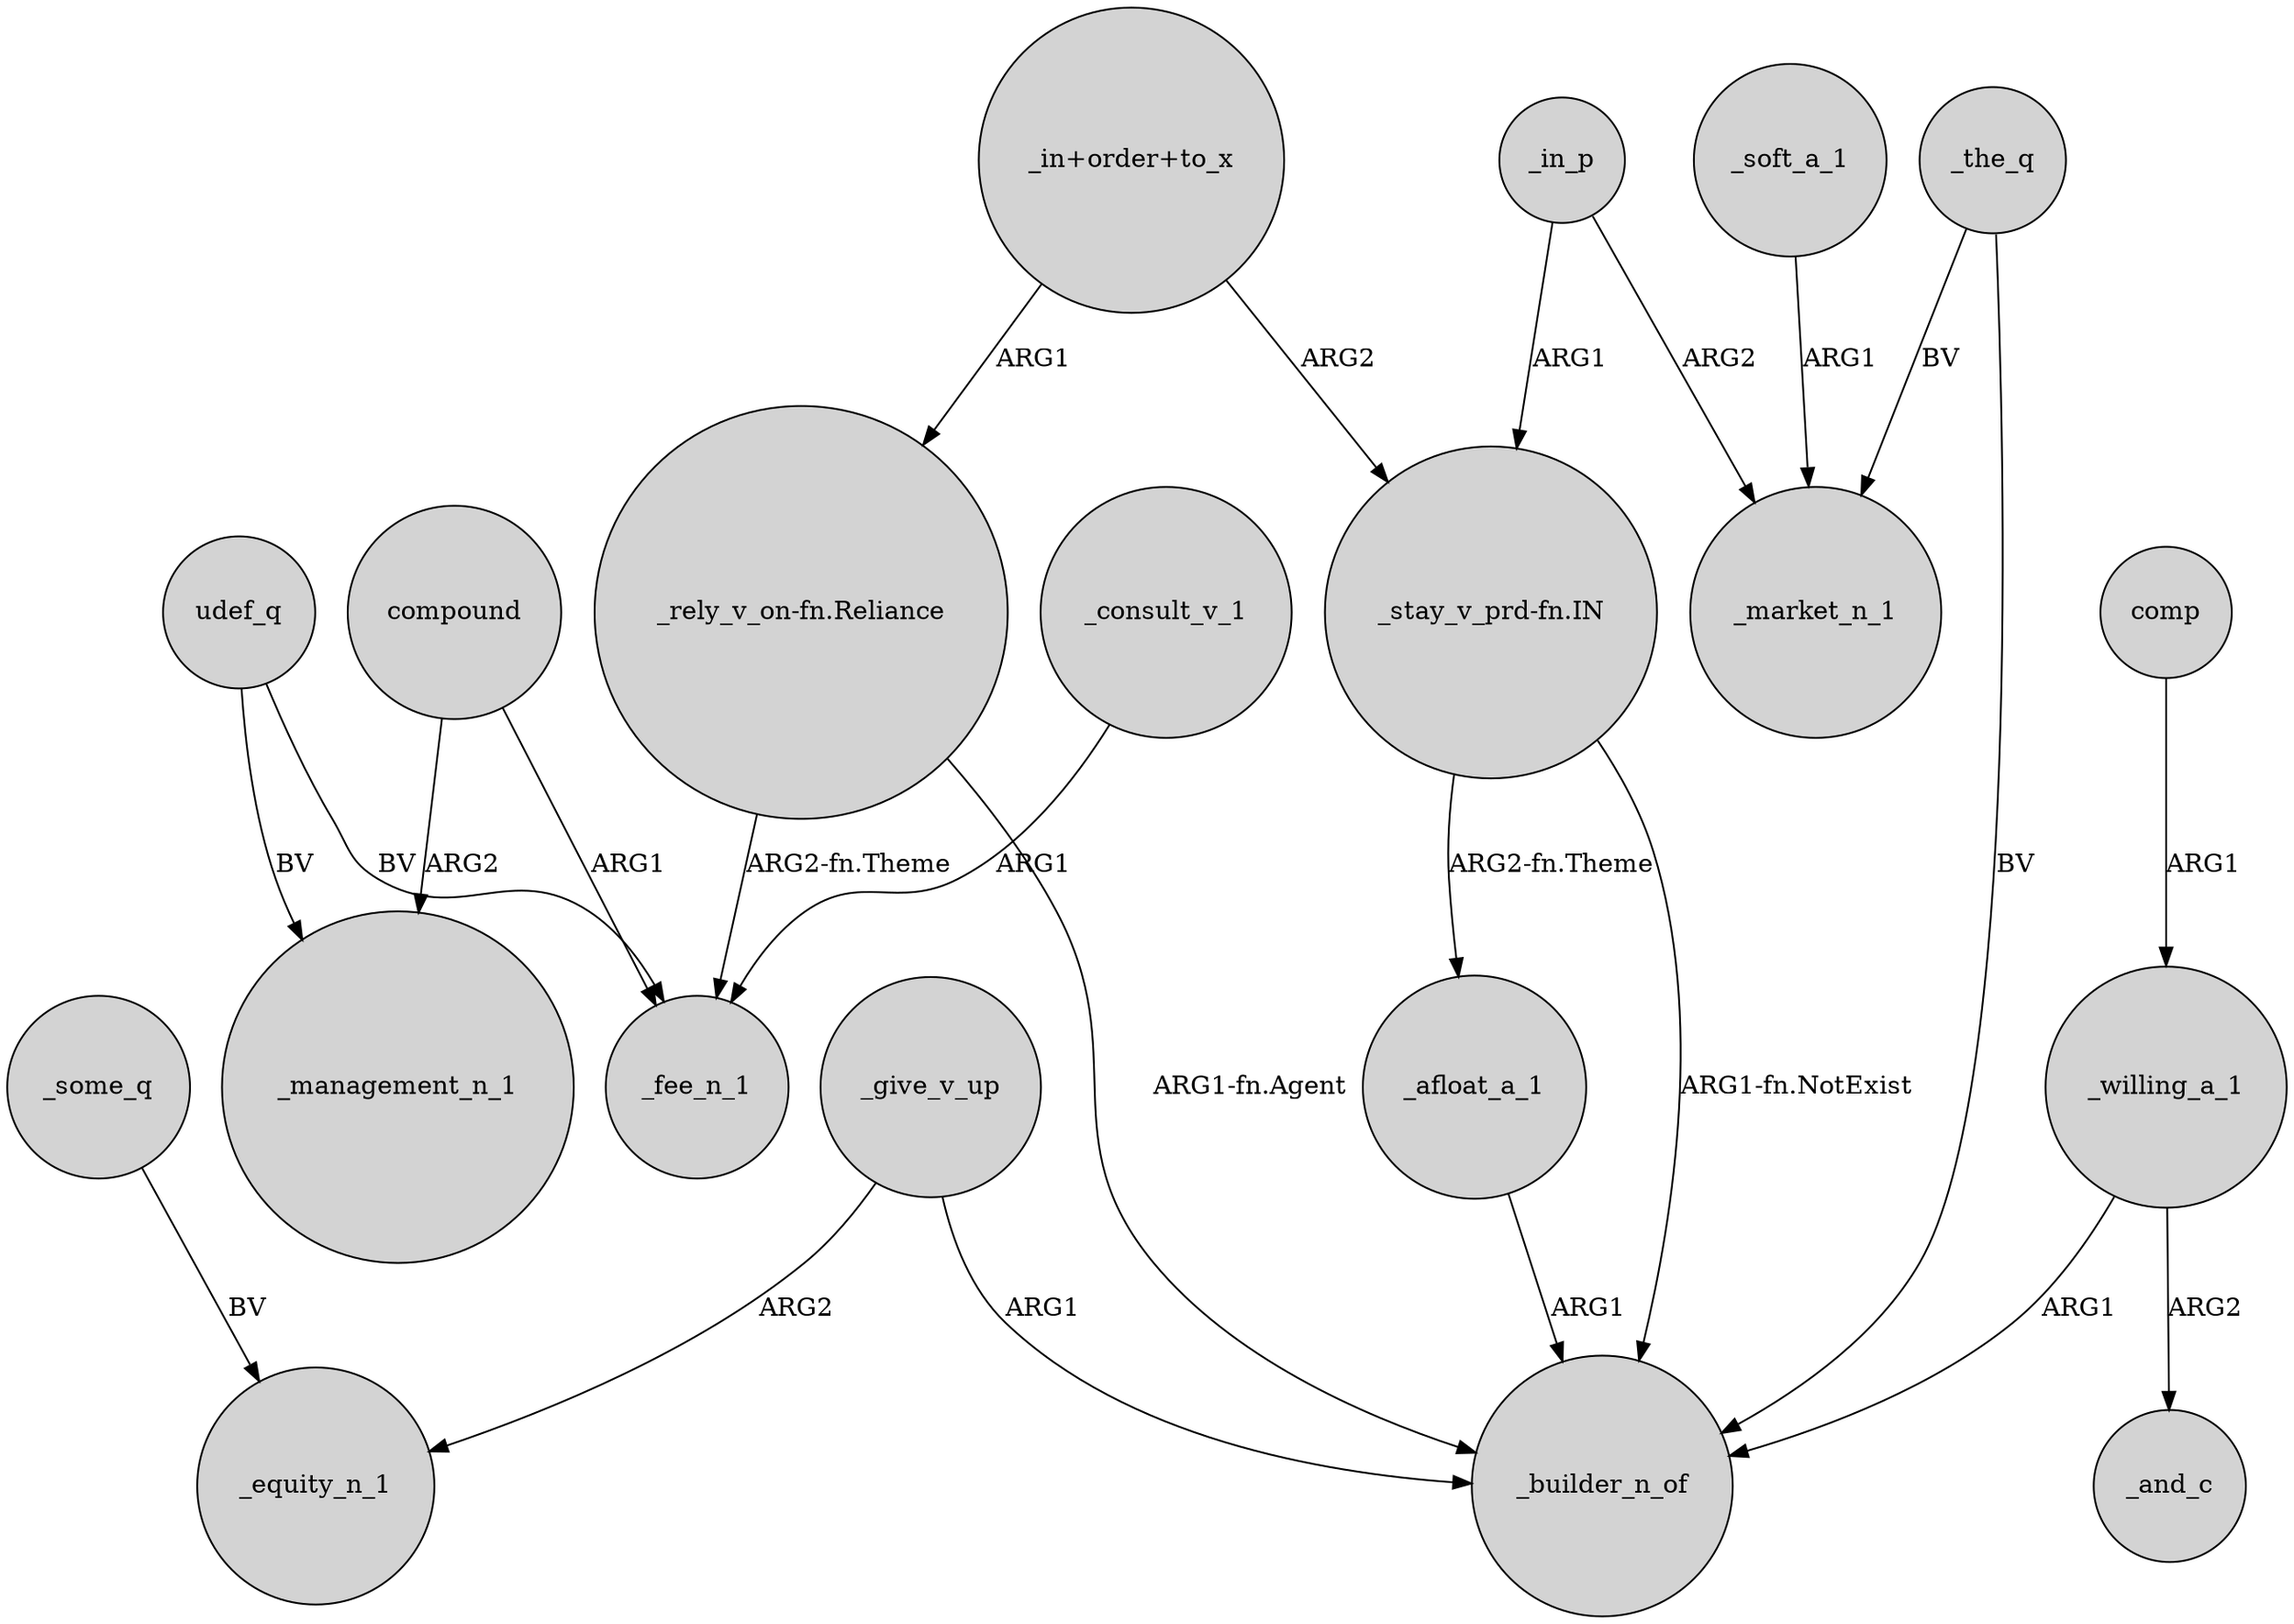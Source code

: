 digraph {
	node [shape=circle style=filled]
	_afloat_a_1 -> _builder_n_of [label=ARG1]
	_give_v_up -> _builder_n_of [label=ARG1]
	"_in+order+to_x" -> "_rely_v_on-fn.Reliance" [label=ARG1]
	"_stay_v_prd-fn.IN" -> _afloat_a_1 [label="ARG2-fn.Theme"]
	udef_q -> _fee_n_1 [label=BV]
	comp -> _willing_a_1 [label=ARG1]
	compound -> _management_n_1 [label=ARG2]
	"_rely_v_on-fn.Reliance" -> _builder_n_of [label="ARG1-fn.Agent"]
	udef_q -> _management_n_1 [label=BV]
	_soft_a_1 -> _market_n_1 [label=ARG1]
	_give_v_up -> _equity_n_1 [label=ARG2]
	_some_q -> _equity_n_1 [label=BV]
	"_rely_v_on-fn.Reliance" -> _fee_n_1 [label="ARG2-fn.Theme"]
	_willing_a_1 -> _and_c [label=ARG2]
	_in_p -> _market_n_1 [label=ARG2]
	"_stay_v_prd-fn.IN" -> _builder_n_of [label="ARG1-fn.NotExist"]
	_consult_v_1 -> _fee_n_1 [label=ARG1]
	_the_q -> _market_n_1 [label=BV]
	compound -> _fee_n_1 [label=ARG1]
	_the_q -> _builder_n_of [label=BV]
	_in_p -> "_stay_v_prd-fn.IN" [label=ARG1]
	"_in+order+to_x" -> "_stay_v_prd-fn.IN" [label=ARG2]
	_willing_a_1 -> _builder_n_of [label=ARG1]
}
